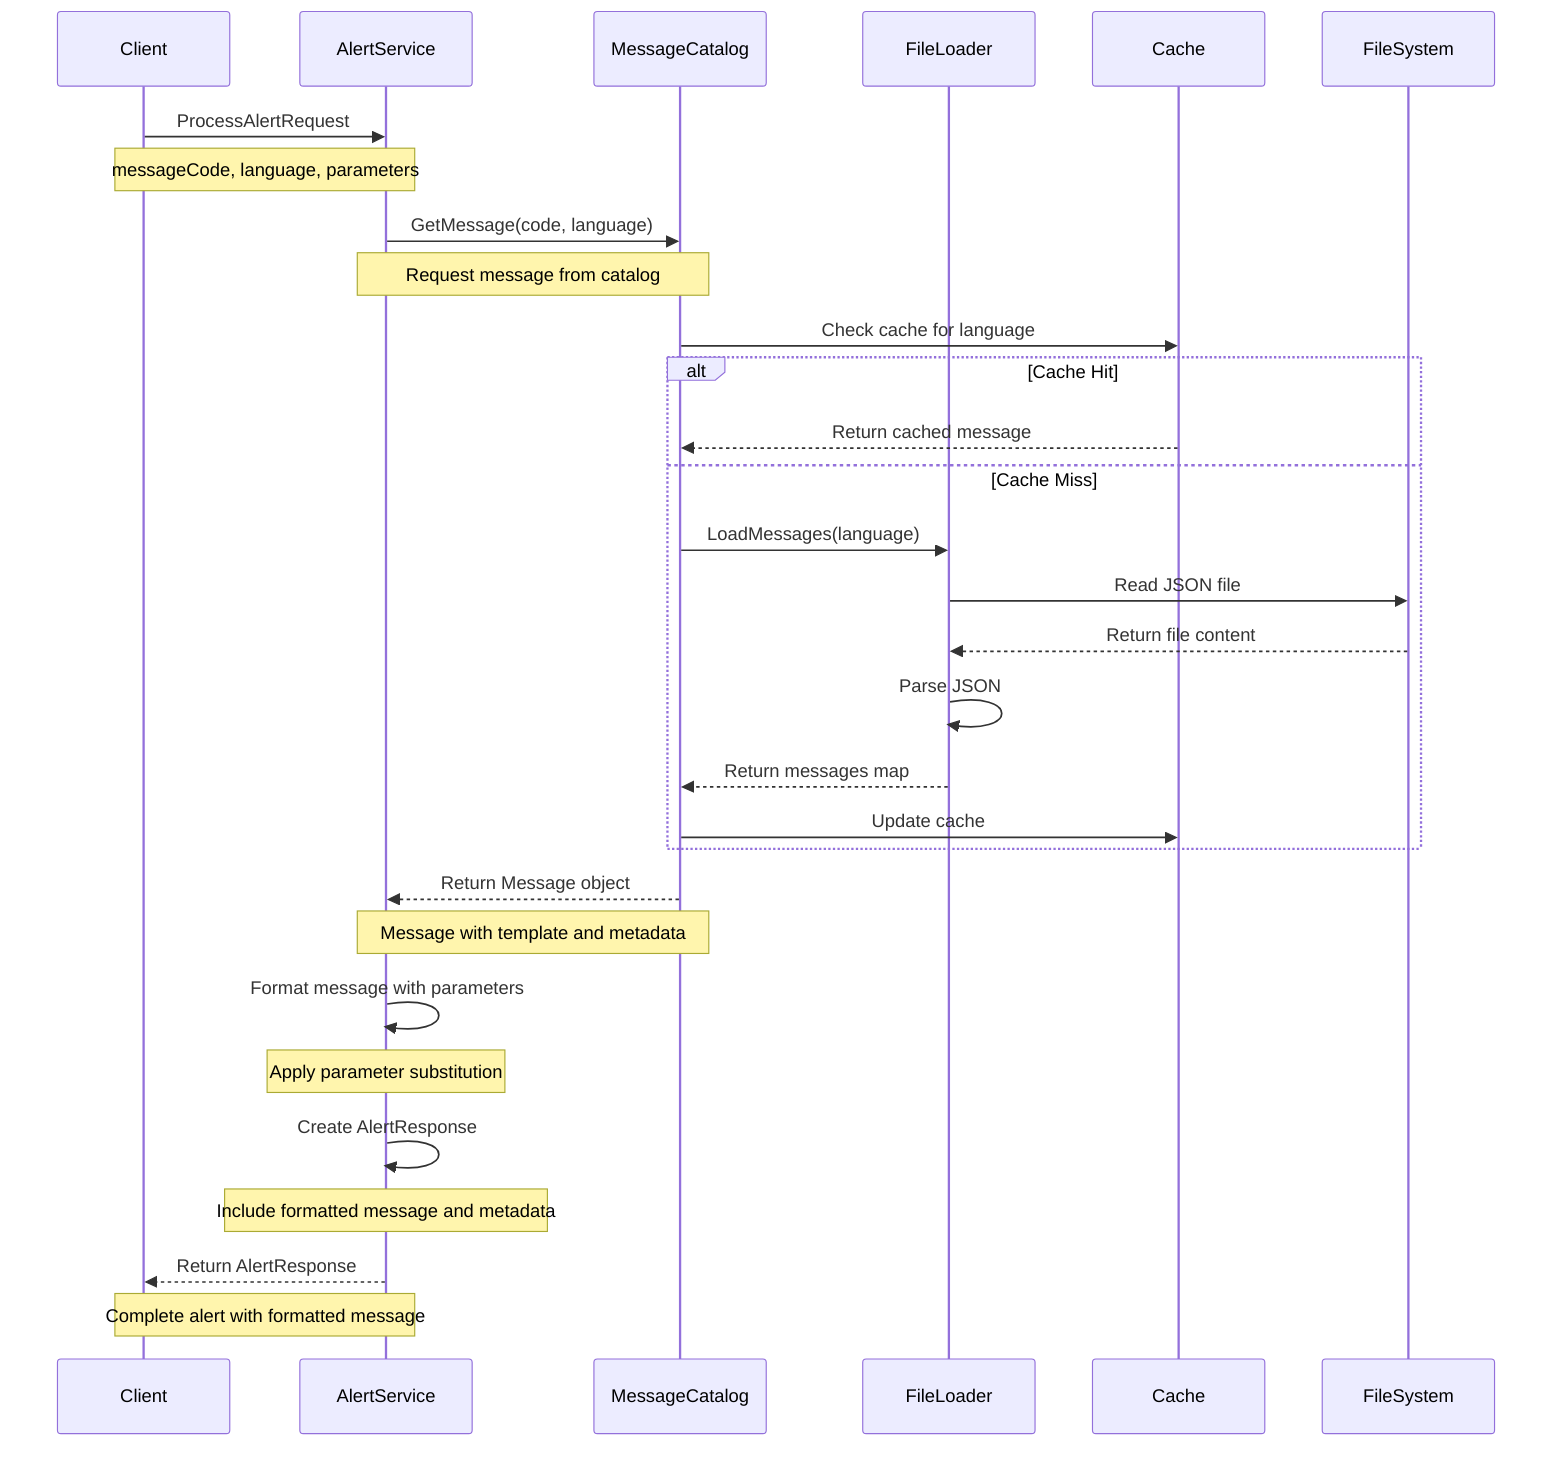 sequenceDiagram
    participant Client
    participant AlertService
    participant MessageCatalog
    participant FileLoader
    participant Cache
    participant FileSystem
    
    Client->>AlertService: ProcessAlertRequest
    Note over Client,AlertService: messageCode, language, parameters
    
    AlertService->>MessageCatalog: GetMessage(code, language)
    Note over AlertService,MessageCatalog: Request message from catalog
    
    MessageCatalog->>Cache: Check cache for language
    alt Cache Hit
        Cache-->>MessageCatalog: Return cached message
    else Cache Miss
        MessageCatalog->>FileLoader: LoadMessages(language)
        FileLoader->>FileSystem: Read JSON file
        FileSystem-->>FileLoader: Return file content
        FileLoader->>FileLoader: Parse JSON
        FileLoader-->>MessageCatalog: Return messages map
        MessageCatalog->>Cache: Update cache
    end
    
    MessageCatalog-->>AlertService: Return Message object
    Note over MessageCatalog,AlertService: Message with template and metadata
    
    AlertService->>AlertService: Format message with parameters
    Note over AlertService: Apply parameter substitution
    
    AlertService->>AlertService: Create AlertResponse
    Note over AlertService: Include formatted message and metadata
    
    AlertService-->>Client: Return AlertResponse
    Note over AlertService,Client: Complete alert with formatted message